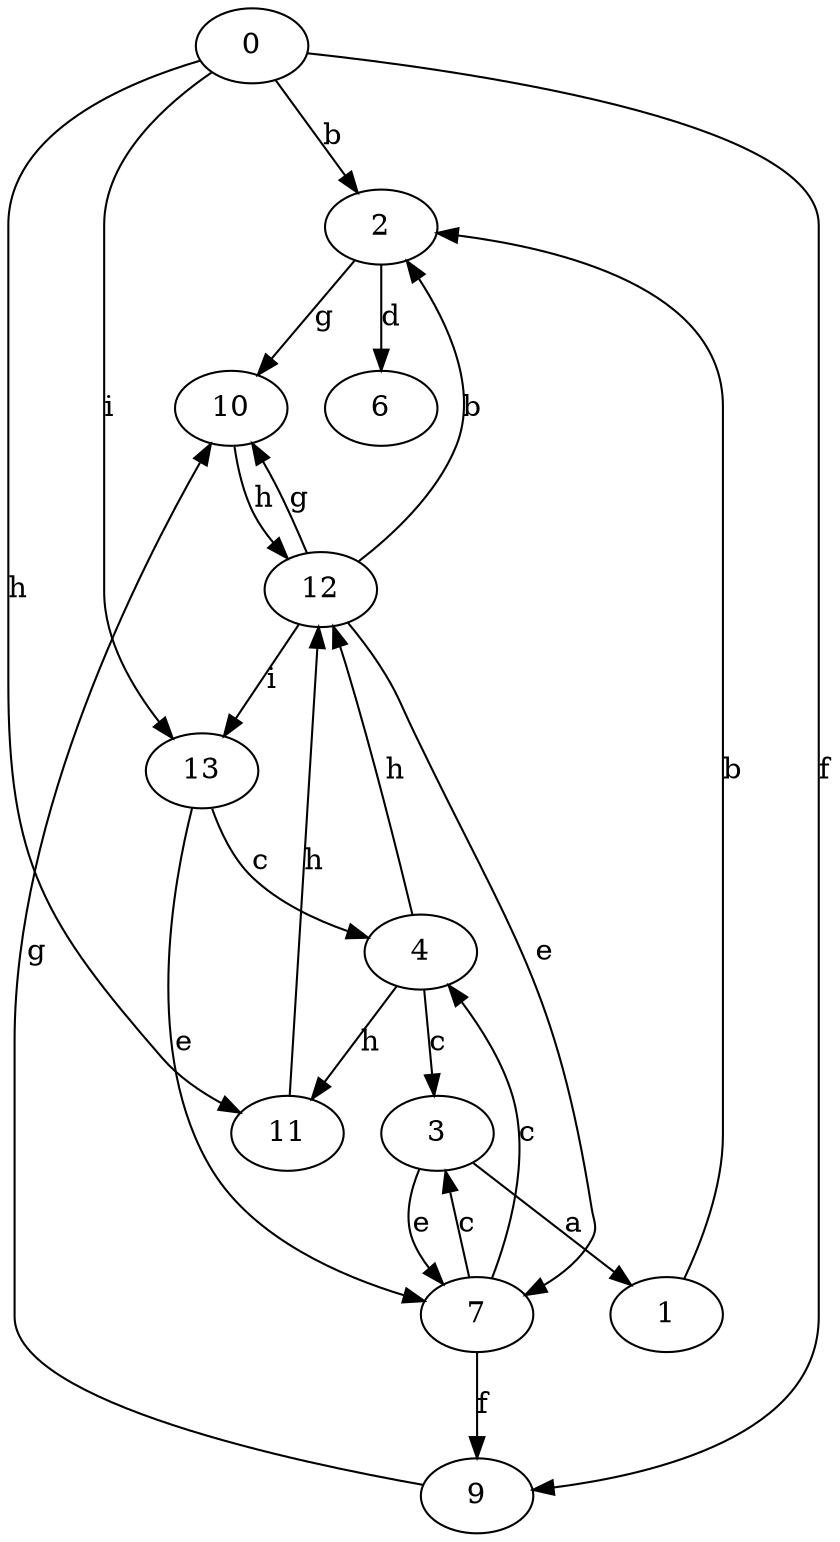 strict digraph  {
0;
1;
2;
3;
4;
6;
7;
9;
10;
11;
12;
13;
0 -> 2  [label=b];
0 -> 9  [label=f];
0 -> 11  [label=h];
0 -> 13  [label=i];
1 -> 2  [label=b];
2 -> 6  [label=d];
2 -> 10  [label=g];
3 -> 1  [label=a];
3 -> 7  [label=e];
4 -> 3  [label=c];
4 -> 11  [label=h];
4 -> 12  [label=h];
7 -> 3  [label=c];
7 -> 4  [label=c];
7 -> 9  [label=f];
9 -> 10  [label=g];
10 -> 12  [label=h];
11 -> 12  [label=h];
12 -> 2  [label=b];
12 -> 7  [label=e];
12 -> 10  [label=g];
12 -> 13  [label=i];
13 -> 4  [label=c];
13 -> 7  [label=e];
}
